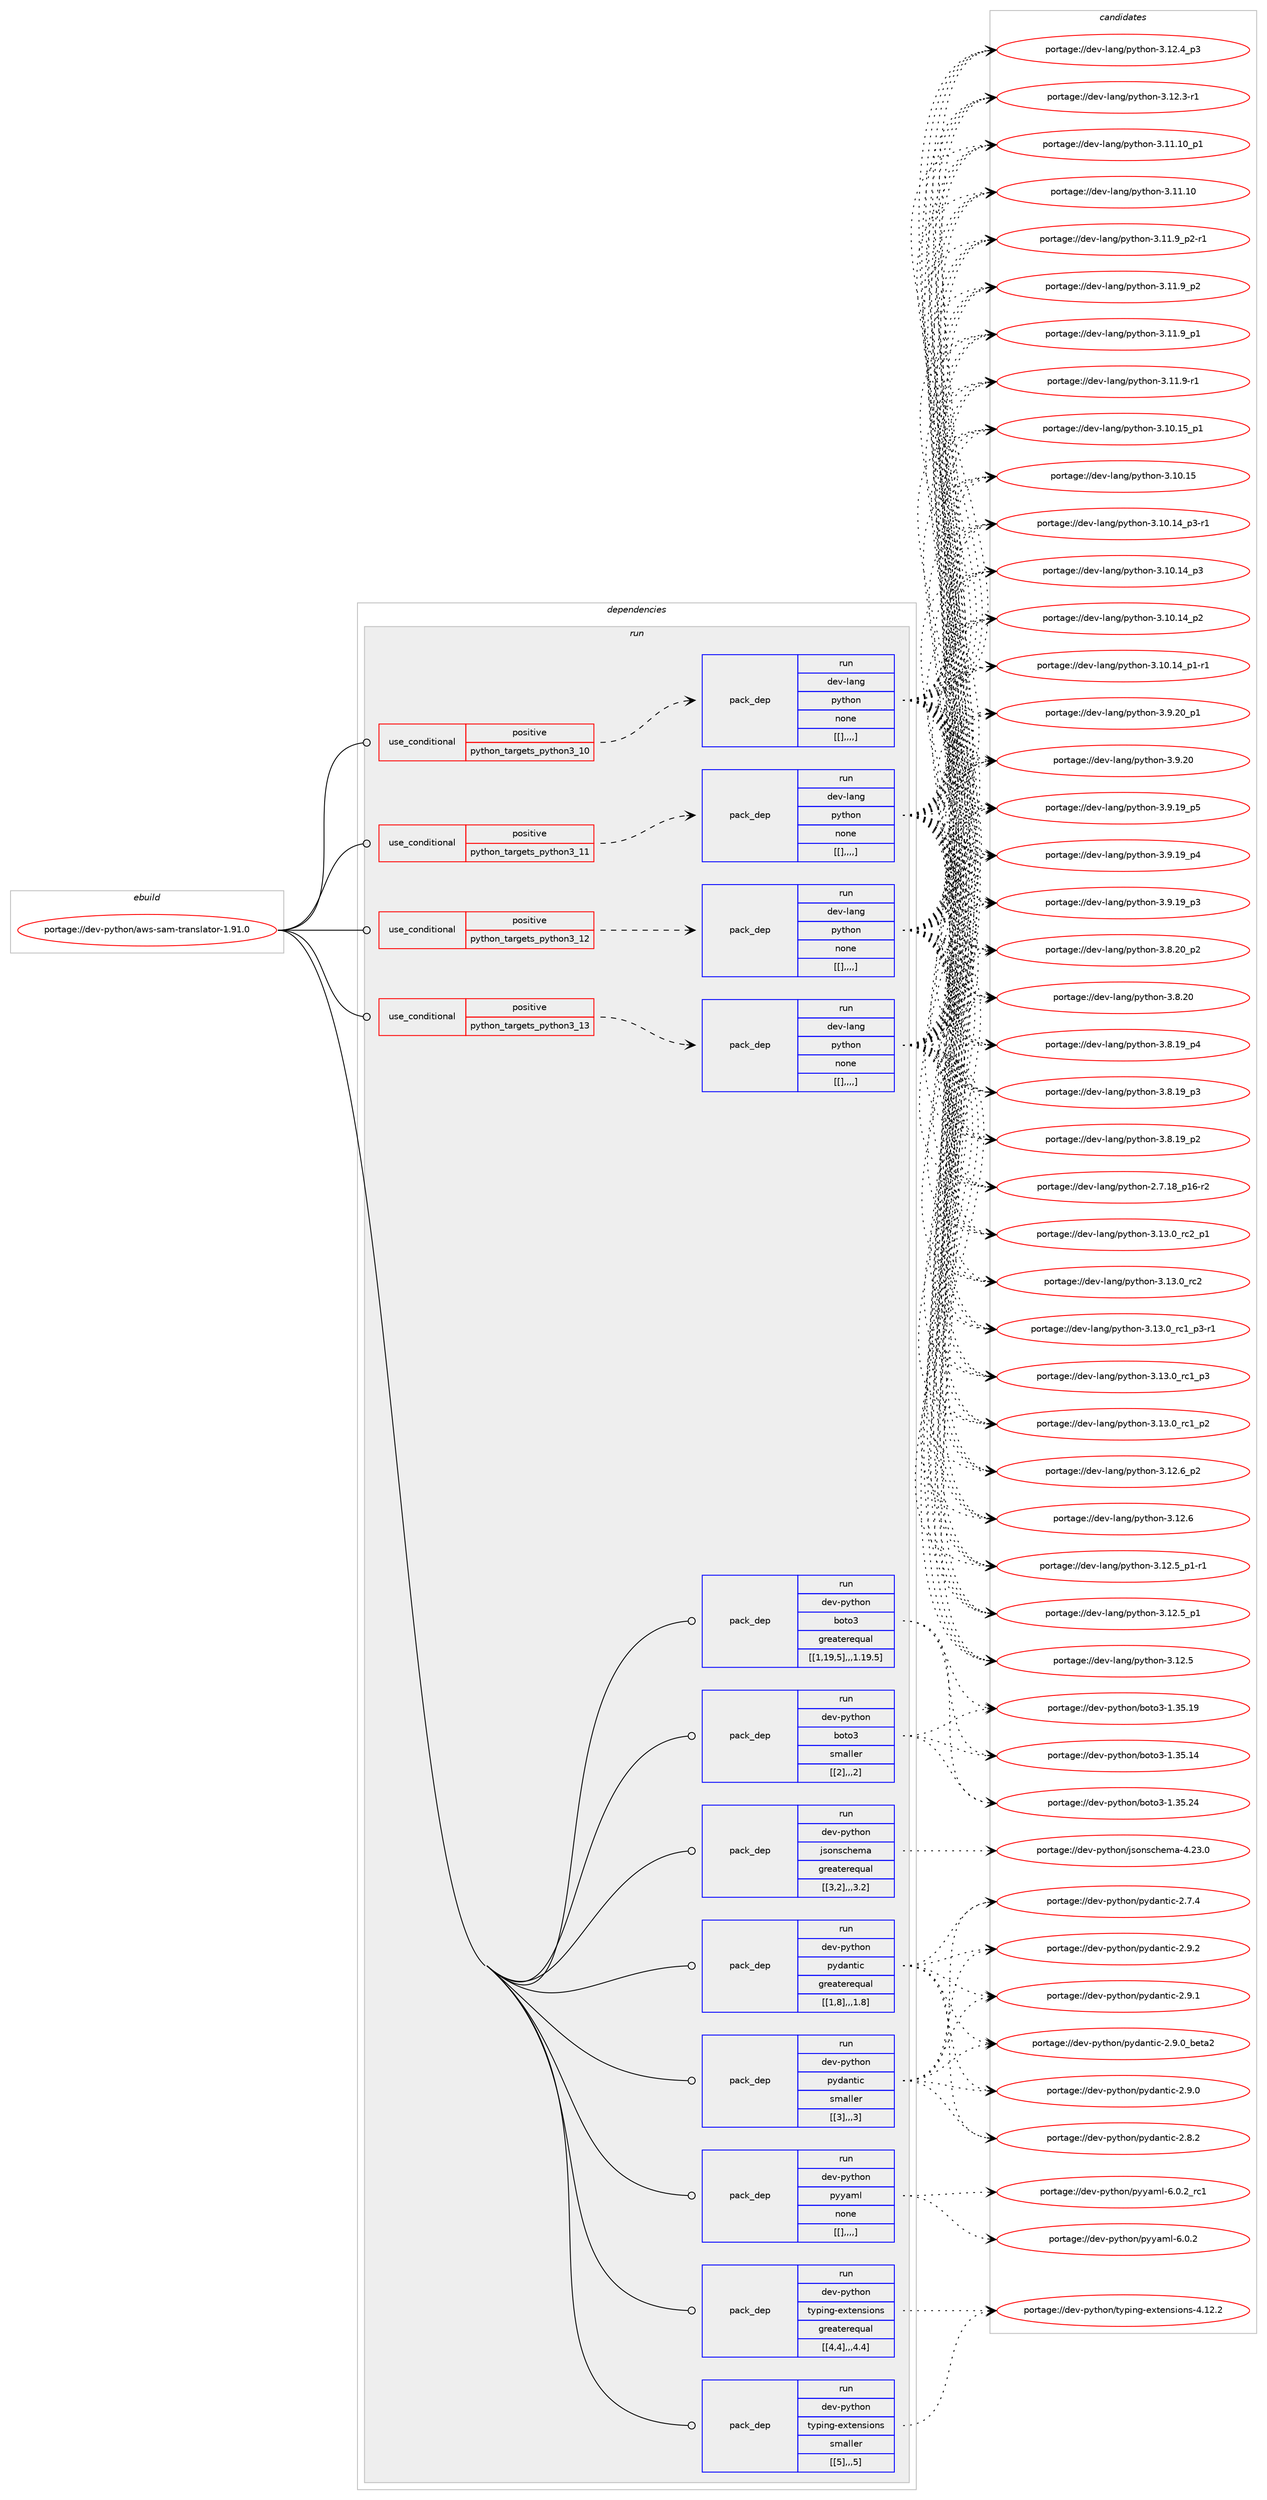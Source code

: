 digraph prolog {

# *************
# Graph options
# *************

newrank=true;
concentrate=true;
compound=true;
graph [rankdir=LR,fontname=Helvetica,fontsize=10,ranksep=1.5];#, ranksep=2.5, nodesep=0.2];
edge  [arrowhead=vee];
node  [fontname=Helvetica,fontsize=10];

# **********
# The ebuild
# **********

subgraph cluster_leftcol {
color=gray;
label=<<i>ebuild</i>>;
id [label="portage://dev-python/aws-sam-translator-1.91.0", color=red, width=4, href="../dev-python/aws-sam-translator-1.91.0.svg"];
}

# ****************
# The dependencies
# ****************

subgraph cluster_midcol {
color=gray;
label=<<i>dependencies</i>>;
subgraph cluster_compile {
fillcolor="#eeeeee";
style=filled;
label=<<i>compile</i>>;
}
subgraph cluster_compileandrun {
fillcolor="#eeeeee";
style=filled;
label=<<i>compile and run</i>>;
}
subgraph cluster_run {
fillcolor="#eeeeee";
style=filled;
label=<<i>run</i>>;
subgraph cond32199 {
dependency143953 [label=<<TABLE BORDER="0" CELLBORDER="1" CELLSPACING="0" CELLPADDING="4"><TR><TD ROWSPAN="3" CELLPADDING="10">use_conditional</TD></TR><TR><TD>positive</TD></TR><TR><TD>python_targets_python3_10</TD></TR></TABLE>>, shape=none, color=red];
subgraph pack110545 {
dependency143954 [label=<<TABLE BORDER="0" CELLBORDER="1" CELLSPACING="0" CELLPADDING="4" WIDTH="220"><TR><TD ROWSPAN="6" CELLPADDING="30">pack_dep</TD></TR><TR><TD WIDTH="110">run</TD></TR><TR><TD>dev-lang</TD></TR><TR><TD>python</TD></TR><TR><TD>none</TD></TR><TR><TD>[[],,,,]</TD></TR></TABLE>>, shape=none, color=blue];
}
dependency143953:e -> dependency143954:w [weight=20,style="dashed",arrowhead="vee"];
}
id:e -> dependency143953:w [weight=20,style="solid",arrowhead="odot"];
subgraph cond32200 {
dependency143955 [label=<<TABLE BORDER="0" CELLBORDER="1" CELLSPACING="0" CELLPADDING="4"><TR><TD ROWSPAN="3" CELLPADDING="10">use_conditional</TD></TR><TR><TD>positive</TD></TR><TR><TD>python_targets_python3_11</TD></TR></TABLE>>, shape=none, color=red];
subgraph pack110546 {
dependency143956 [label=<<TABLE BORDER="0" CELLBORDER="1" CELLSPACING="0" CELLPADDING="4" WIDTH="220"><TR><TD ROWSPAN="6" CELLPADDING="30">pack_dep</TD></TR><TR><TD WIDTH="110">run</TD></TR><TR><TD>dev-lang</TD></TR><TR><TD>python</TD></TR><TR><TD>none</TD></TR><TR><TD>[[],,,,]</TD></TR></TABLE>>, shape=none, color=blue];
}
dependency143955:e -> dependency143956:w [weight=20,style="dashed",arrowhead="vee"];
}
id:e -> dependency143955:w [weight=20,style="solid",arrowhead="odot"];
subgraph cond32201 {
dependency143957 [label=<<TABLE BORDER="0" CELLBORDER="1" CELLSPACING="0" CELLPADDING="4"><TR><TD ROWSPAN="3" CELLPADDING="10">use_conditional</TD></TR><TR><TD>positive</TD></TR><TR><TD>python_targets_python3_12</TD></TR></TABLE>>, shape=none, color=red];
subgraph pack110547 {
dependency143958 [label=<<TABLE BORDER="0" CELLBORDER="1" CELLSPACING="0" CELLPADDING="4" WIDTH="220"><TR><TD ROWSPAN="6" CELLPADDING="30">pack_dep</TD></TR><TR><TD WIDTH="110">run</TD></TR><TR><TD>dev-lang</TD></TR><TR><TD>python</TD></TR><TR><TD>none</TD></TR><TR><TD>[[],,,,]</TD></TR></TABLE>>, shape=none, color=blue];
}
dependency143957:e -> dependency143958:w [weight=20,style="dashed",arrowhead="vee"];
}
id:e -> dependency143957:w [weight=20,style="solid",arrowhead="odot"];
subgraph cond32202 {
dependency143959 [label=<<TABLE BORDER="0" CELLBORDER="1" CELLSPACING="0" CELLPADDING="4"><TR><TD ROWSPAN="3" CELLPADDING="10">use_conditional</TD></TR><TR><TD>positive</TD></TR><TR><TD>python_targets_python3_13</TD></TR></TABLE>>, shape=none, color=red];
subgraph pack110548 {
dependency143960 [label=<<TABLE BORDER="0" CELLBORDER="1" CELLSPACING="0" CELLPADDING="4" WIDTH="220"><TR><TD ROWSPAN="6" CELLPADDING="30">pack_dep</TD></TR><TR><TD WIDTH="110">run</TD></TR><TR><TD>dev-lang</TD></TR><TR><TD>python</TD></TR><TR><TD>none</TD></TR><TR><TD>[[],,,,]</TD></TR></TABLE>>, shape=none, color=blue];
}
dependency143959:e -> dependency143960:w [weight=20,style="dashed",arrowhead="vee"];
}
id:e -> dependency143959:w [weight=20,style="solid",arrowhead="odot"];
subgraph pack110549 {
dependency143961 [label=<<TABLE BORDER="0" CELLBORDER="1" CELLSPACING="0" CELLPADDING="4" WIDTH="220"><TR><TD ROWSPAN="6" CELLPADDING="30">pack_dep</TD></TR><TR><TD WIDTH="110">run</TD></TR><TR><TD>dev-python</TD></TR><TR><TD>boto3</TD></TR><TR><TD>greaterequal</TD></TR><TR><TD>[[1,19,5],,,1.19.5]</TD></TR></TABLE>>, shape=none, color=blue];
}
id:e -> dependency143961:w [weight=20,style="solid",arrowhead="odot"];
subgraph pack110550 {
dependency143962 [label=<<TABLE BORDER="0" CELLBORDER="1" CELLSPACING="0" CELLPADDING="4" WIDTH="220"><TR><TD ROWSPAN="6" CELLPADDING="30">pack_dep</TD></TR><TR><TD WIDTH="110">run</TD></TR><TR><TD>dev-python</TD></TR><TR><TD>boto3</TD></TR><TR><TD>smaller</TD></TR><TR><TD>[[2],,,2]</TD></TR></TABLE>>, shape=none, color=blue];
}
id:e -> dependency143962:w [weight=20,style="solid",arrowhead="odot"];
subgraph pack110551 {
dependency143963 [label=<<TABLE BORDER="0" CELLBORDER="1" CELLSPACING="0" CELLPADDING="4" WIDTH="220"><TR><TD ROWSPAN="6" CELLPADDING="30">pack_dep</TD></TR><TR><TD WIDTH="110">run</TD></TR><TR><TD>dev-python</TD></TR><TR><TD>jsonschema</TD></TR><TR><TD>greaterequal</TD></TR><TR><TD>[[3,2],,,3.2]</TD></TR></TABLE>>, shape=none, color=blue];
}
id:e -> dependency143963:w [weight=20,style="solid",arrowhead="odot"];
subgraph pack110552 {
dependency143964 [label=<<TABLE BORDER="0" CELLBORDER="1" CELLSPACING="0" CELLPADDING="4" WIDTH="220"><TR><TD ROWSPAN="6" CELLPADDING="30">pack_dep</TD></TR><TR><TD WIDTH="110">run</TD></TR><TR><TD>dev-python</TD></TR><TR><TD>pydantic</TD></TR><TR><TD>greaterequal</TD></TR><TR><TD>[[1,8],,,1.8]</TD></TR></TABLE>>, shape=none, color=blue];
}
id:e -> dependency143964:w [weight=20,style="solid",arrowhead="odot"];
subgraph pack110553 {
dependency143965 [label=<<TABLE BORDER="0" CELLBORDER="1" CELLSPACING="0" CELLPADDING="4" WIDTH="220"><TR><TD ROWSPAN="6" CELLPADDING="30">pack_dep</TD></TR><TR><TD WIDTH="110">run</TD></TR><TR><TD>dev-python</TD></TR><TR><TD>pydantic</TD></TR><TR><TD>smaller</TD></TR><TR><TD>[[3],,,3]</TD></TR></TABLE>>, shape=none, color=blue];
}
id:e -> dependency143965:w [weight=20,style="solid",arrowhead="odot"];
subgraph pack110554 {
dependency143966 [label=<<TABLE BORDER="0" CELLBORDER="1" CELLSPACING="0" CELLPADDING="4" WIDTH="220"><TR><TD ROWSPAN="6" CELLPADDING="30">pack_dep</TD></TR><TR><TD WIDTH="110">run</TD></TR><TR><TD>dev-python</TD></TR><TR><TD>pyyaml</TD></TR><TR><TD>none</TD></TR><TR><TD>[[],,,,]</TD></TR></TABLE>>, shape=none, color=blue];
}
id:e -> dependency143966:w [weight=20,style="solid",arrowhead="odot"];
subgraph pack110555 {
dependency143967 [label=<<TABLE BORDER="0" CELLBORDER="1" CELLSPACING="0" CELLPADDING="4" WIDTH="220"><TR><TD ROWSPAN="6" CELLPADDING="30">pack_dep</TD></TR><TR><TD WIDTH="110">run</TD></TR><TR><TD>dev-python</TD></TR><TR><TD>typing-extensions</TD></TR><TR><TD>greaterequal</TD></TR><TR><TD>[[4,4],,,4.4]</TD></TR></TABLE>>, shape=none, color=blue];
}
id:e -> dependency143967:w [weight=20,style="solid",arrowhead="odot"];
subgraph pack110556 {
dependency143968 [label=<<TABLE BORDER="0" CELLBORDER="1" CELLSPACING="0" CELLPADDING="4" WIDTH="220"><TR><TD ROWSPAN="6" CELLPADDING="30">pack_dep</TD></TR><TR><TD WIDTH="110">run</TD></TR><TR><TD>dev-python</TD></TR><TR><TD>typing-extensions</TD></TR><TR><TD>smaller</TD></TR><TR><TD>[[5],,,5]</TD></TR></TABLE>>, shape=none, color=blue];
}
id:e -> dependency143968:w [weight=20,style="solid",arrowhead="odot"];
}
}

# **************
# The candidates
# **************

subgraph cluster_choices {
rank=same;
color=gray;
label=<<i>candidates</i>>;

subgraph choice110545 {
color=black;
nodesep=1;
choice100101118451089711010347112121116104111110455146495146489511499509511249 [label="portage://dev-lang/python-3.13.0_rc2_p1", color=red, width=4,href="../dev-lang/python-3.13.0_rc2_p1.svg"];
choice10010111845108971101034711212111610411111045514649514648951149950 [label="portage://dev-lang/python-3.13.0_rc2", color=red, width=4,href="../dev-lang/python-3.13.0_rc2.svg"];
choice1001011184510897110103471121211161041111104551464951464895114994995112514511449 [label="portage://dev-lang/python-3.13.0_rc1_p3-r1", color=red, width=4,href="../dev-lang/python-3.13.0_rc1_p3-r1.svg"];
choice100101118451089711010347112121116104111110455146495146489511499499511251 [label="portage://dev-lang/python-3.13.0_rc1_p3", color=red, width=4,href="../dev-lang/python-3.13.0_rc1_p3.svg"];
choice100101118451089711010347112121116104111110455146495146489511499499511250 [label="portage://dev-lang/python-3.13.0_rc1_p2", color=red, width=4,href="../dev-lang/python-3.13.0_rc1_p2.svg"];
choice100101118451089711010347112121116104111110455146495046549511250 [label="portage://dev-lang/python-3.12.6_p2", color=red, width=4,href="../dev-lang/python-3.12.6_p2.svg"];
choice10010111845108971101034711212111610411111045514649504654 [label="portage://dev-lang/python-3.12.6", color=red, width=4,href="../dev-lang/python-3.12.6.svg"];
choice1001011184510897110103471121211161041111104551464950465395112494511449 [label="portage://dev-lang/python-3.12.5_p1-r1", color=red, width=4,href="../dev-lang/python-3.12.5_p1-r1.svg"];
choice100101118451089711010347112121116104111110455146495046539511249 [label="portage://dev-lang/python-3.12.5_p1", color=red, width=4,href="../dev-lang/python-3.12.5_p1.svg"];
choice10010111845108971101034711212111610411111045514649504653 [label="portage://dev-lang/python-3.12.5", color=red, width=4,href="../dev-lang/python-3.12.5.svg"];
choice100101118451089711010347112121116104111110455146495046529511251 [label="portage://dev-lang/python-3.12.4_p3", color=red, width=4,href="../dev-lang/python-3.12.4_p3.svg"];
choice100101118451089711010347112121116104111110455146495046514511449 [label="portage://dev-lang/python-3.12.3-r1", color=red, width=4,href="../dev-lang/python-3.12.3-r1.svg"];
choice10010111845108971101034711212111610411111045514649494649489511249 [label="portage://dev-lang/python-3.11.10_p1", color=red, width=4,href="../dev-lang/python-3.11.10_p1.svg"];
choice1001011184510897110103471121211161041111104551464949464948 [label="portage://dev-lang/python-3.11.10", color=red, width=4,href="../dev-lang/python-3.11.10.svg"];
choice1001011184510897110103471121211161041111104551464949465795112504511449 [label="portage://dev-lang/python-3.11.9_p2-r1", color=red, width=4,href="../dev-lang/python-3.11.9_p2-r1.svg"];
choice100101118451089711010347112121116104111110455146494946579511250 [label="portage://dev-lang/python-3.11.9_p2", color=red, width=4,href="../dev-lang/python-3.11.9_p2.svg"];
choice100101118451089711010347112121116104111110455146494946579511249 [label="portage://dev-lang/python-3.11.9_p1", color=red, width=4,href="../dev-lang/python-3.11.9_p1.svg"];
choice100101118451089711010347112121116104111110455146494946574511449 [label="portage://dev-lang/python-3.11.9-r1", color=red, width=4,href="../dev-lang/python-3.11.9-r1.svg"];
choice10010111845108971101034711212111610411111045514649484649539511249 [label="portage://dev-lang/python-3.10.15_p1", color=red, width=4,href="../dev-lang/python-3.10.15_p1.svg"];
choice1001011184510897110103471121211161041111104551464948464953 [label="portage://dev-lang/python-3.10.15", color=red, width=4,href="../dev-lang/python-3.10.15.svg"];
choice100101118451089711010347112121116104111110455146494846495295112514511449 [label="portage://dev-lang/python-3.10.14_p3-r1", color=red, width=4,href="../dev-lang/python-3.10.14_p3-r1.svg"];
choice10010111845108971101034711212111610411111045514649484649529511251 [label="portage://dev-lang/python-3.10.14_p3", color=red, width=4,href="../dev-lang/python-3.10.14_p3.svg"];
choice10010111845108971101034711212111610411111045514649484649529511250 [label="portage://dev-lang/python-3.10.14_p2", color=red, width=4,href="../dev-lang/python-3.10.14_p2.svg"];
choice100101118451089711010347112121116104111110455146494846495295112494511449 [label="portage://dev-lang/python-3.10.14_p1-r1", color=red, width=4,href="../dev-lang/python-3.10.14_p1-r1.svg"];
choice100101118451089711010347112121116104111110455146574650489511249 [label="portage://dev-lang/python-3.9.20_p1", color=red, width=4,href="../dev-lang/python-3.9.20_p1.svg"];
choice10010111845108971101034711212111610411111045514657465048 [label="portage://dev-lang/python-3.9.20", color=red, width=4,href="../dev-lang/python-3.9.20.svg"];
choice100101118451089711010347112121116104111110455146574649579511253 [label="portage://dev-lang/python-3.9.19_p5", color=red, width=4,href="../dev-lang/python-3.9.19_p5.svg"];
choice100101118451089711010347112121116104111110455146574649579511252 [label="portage://dev-lang/python-3.9.19_p4", color=red, width=4,href="../dev-lang/python-3.9.19_p4.svg"];
choice100101118451089711010347112121116104111110455146574649579511251 [label="portage://dev-lang/python-3.9.19_p3", color=red, width=4,href="../dev-lang/python-3.9.19_p3.svg"];
choice100101118451089711010347112121116104111110455146564650489511250 [label="portage://dev-lang/python-3.8.20_p2", color=red, width=4,href="../dev-lang/python-3.8.20_p2.svg"];
choice10010111845108971101034711212111610411111045514656465048 [label="portage://dev-lang/python-3.8.20", color=red, width=4,href="../dev-lang/python-3.8.20.svg"];
choice100101118451089711010347112121116104111110455146564649579511252 [label="portage://dev-lang/python-3.8.19_p4", color=red, width=4,href="../dev-lang/python-3.8.19_p4.svg"];
choice100101118451089711010347112121116104111110455146564649579511251 [label="portage://dev-lang/python-3.8.19_p3", color=red, width=4,href="../dev-lang/python-3.8.19_p3.svg"];
choice100101118451089711010347112121116104111110455146564649579511250 [label="portage://dev-lang/python-3.8.19_p2", color=red, width=4,href="../dev-lang/python-3.8.19_p2.svg"];
choice100101118451089711010347112121116104111110455046554649569511249544511450 [label="portage://dev-lang/python-2.7.18_p16-r2", color=red, width=4,href="../dev-lang/python-2.7.18_p16-r2.svg"];
dependency143954:e -> choice100101118451089711010347112121116104111110455146495146489511499509511249:w [style=dotted,weight="100"];
dependency143954:e -> choice10010111845108971101034711212111610411111045514649514648951149950:w [style=dotted,weight="100"];
dependency143954:e -> choice1001011184510897110103471121211161041111104551464951464895114994995112514511449:w [style=dotted,weight="100"];
dependency143954:e -> choice100101118451089711010347112121116104111110455146495146489511499499511251:w [style=dotted,weight="100"];
dependency143954:e -> choice100101118451089711010347112121116104111110455146495146489511499499511250:w [style=dotted,weight="100"];
dependency143954:e -> choice100101118451089711010347112121116104111110455146495046549511250:w [style=dotted,weight="100"];
dependency143954:e -> choice10010111845108971101034711212111610411111045514649504654:w [style=dotted,weight="100"];
dependency143954:e -> choice1001011184510897110103471121211161041111104551464950465395112494511449:w [style=dotted,weight="100"];
dependency143954:e -> choice100101118451089711010347112121116104111110455146495046539511249:w [style=dotted,weight="100"];
dependency143954:e -> choice10010111845108971101034711212111610411111045514649504653:w [style=dotted,weight="100"];
dependency143954:e -> choice100101118451089711010347112121116104111110455146495046529511251:w [style=dotted,weight="100"];
dependency143954:e -> choice100101118451089711010347112121116104111110455146495046514511449:w [style=dotted,weight="100"];
dependency143954:e -> choice10010111845108971101034711212111610411111045514649494649489511249:w [style=dotted,weight="100"];
dependency143954:e -> choice1001011184510897110103471121211161041111104551464949464948:w [style=dotted,weight="100"];
dependency143954:e -> choice1001011184510897110103471121211161041111104551464949465795112504511449:w [style=dotted,weight="100"];
dependency143954:e -> choice100101118451089711010347112121116104111110455146494946579511250:w [style=dotted,weight="100"];
dependency143954:e -> choice100101118451089711010347112121116104111110455146494946579511249:w [style=dotted,weight="100"];
dependency143954:e -> choice100101118451089711010347112121116104111110455146494946574511449:w [style=dotted,weight="100"];
dependency143954:e -> choice10010111845108971101034711212111610411111045514649484649539511249:w [style=dotted,weight="100"];
dependency143954:e -> choice1001011184510897110103471121211161041111104551464948464953:w [style=dotted,weight="100"];
dependency143954:e -> choice100101118451089711010347112121116104111110455146494846495295112514511449:w [style=dotted,weight="100"];
dependency143954:e -> choice10010111845108971101034711212111610411111045514649484649529511251:w [style=dotted,weight="100"];
dependency143954:e -> choice10010111845108971101034711212111610411111045514649484649529511250:w [style=dotted,weight="100"];
dependency143954:e -> choice100101118451089711010347112121116104111110455146494846495295112494511449:w [style=dotted,weight="100"];
dependency143954:e -> choice100101118451089711010347112121116104111110455146574650489511249:w [style=dotted,weight="100"];
dependency143954:e -> choice10010111845108971101034711212111610411111045514657465048:w [style=dotted,weight="100"];
dependency143954:e -> choice100101118451089711010347112121116104111110455146574649579511253:w [style=dotted,weight="100"];
dependency143954:e -> choice100101118451089711010347112121116104111110455146574649579511252:w [style=dotted,weight="100"];
dependency143954:e -> choice100101118451089711010347112121116104111110455146574649579511251:w [style=dotted,weight="100"];
dependency143954:e -> choice100101118451089711010347112121116104111110455146564650489511250:w [style=dotted,weight="100"];
dependency143954:e -> choice10010111845108971101034711212111610411111045514656465048:w [style=dotted,weight="100"];
dependency143954:e -> choice100101118451089711010347112121116104111110455146564649579511252:w [style=dotted,weight="100"];
dependency143954:e -> choice100101118451089711010347112121116104111110455146564649579511251:w [style=dotted,weight="100"];
dependency143954:e -> choice100101118451089711010347112121116104111110455146564649579511250:w [style=dotted,weight="100"];
dependency143954:e -> choice100101118451089711010347112121116104111110455046554649569511249544511450:w [style=dotted,weight="100"];
}
subgraph choice110546 {
color=black;
nodesep=1;
choice100101118451089711010347112121116104111110455146495146489511499509511249 [label="portage://dev-lang/python-3.13.0_rc2_p1", color=red, width=4,href="../dev-lang/python-3.13.0_rc2_p1.svg"];
choice10010111845108971101034711212111610411111045514649514648951149950 [label="portage://dev-lang/python-3.13.0_rc2", color=red, width=4,href="../dev-lang/python-3.13.0_rc2.svg"];
choice1001011184510897110103471121211161041111104551464951464895114994995112514511449 [label="portage://dev-lang/python-3.13.0_rc1_p3-r1", color=red, width=4,href="../dev-lang/python-3.13.0_rc1_p3-r1.svg"];
choice100101118451089711010347112121116104111110455146495146489511499499511251 [label="portage://dev-lang/python-3.13.0_rc1_p3", color=red, width=4,href="../dev-lang/python-3.13.0_rc1_p3.svg"];
choice100101118451089711010347112121116104111110455146495146489511499499511250 [label="portage://dev-lang/python-3.13.0_rc1_p2", color=red, width=4,href="../dev-lang/python-3.13.0_rc1_p2.svg"];
choice100101118451089711010347112121116104111110455146495046549511250 [label="portage://dev-lang/python-3.12.6_p2", color=red, width=4,href="../dev-lang/python-3.12.6_p2.svg"];
choice10010111845108971101034711212111610411111045514649504654 [label="portage://dev-lang/python-3.12.6", color=red, width=4,href="../dev-lang/python-3.12.6.svg"];
choice1001011184510897110103471121211161041111104551464950465395112494511449 [label="portage://dev-lang/python-3.12.5_p1-r1", color=red, width=4,href="../dev-lang/python-3.12.5_p1-r1.svg"];
choice100101118451089711010347112121116104111110455146495046539511249 [label="portage://dev-lang/python-3.12.5_p1", color=red, width=4,href="../dev-lang/python-3.12.5_p1.svg"];
choice10010111845108971101034711212111610411111045514649504653 [label="portage://dev-lang/python-3.12.5", color=red, width=4,href="../dev-lang/python-3.12.5.svg"];
choice100101118451089711010347112121116104111110455146495046529511251 [label="portage://dev-lang/python-3.12.4_p3", color=red, width=4,href="../dev-lang/python-3.12.4_p3.svg"];
choice100101118451089711010347112121116104111110455146495046514511449 [label="portage://dev-lang/python-3.12.3-r1", color=red, width=4,href="../dev-lang/python-3.12.3-r1.svg"];
choice10010111845108971101034711212111610411111045514649494649489511249 [label="portage://dev-lang/python-3.11.10_p1", color=red, width=4,href="../dev-lang/python-3.11.10_p1.svg"];
choice1001011184510897110103471121211161041111104551464949464948 [label="portage://dev-lang/python-3.11.10", color=red, width=4,href="../dev-lang/python-3.11.10.svg"];
choice1001011184510897110103471121211161041111104551464949465795112504511449 [label="portage://dev-lang/python-3.11.9_p2-r1", color=red, width=4,href="../dev-lang/python-3.11.9_p2-r1.svg"];
choice100101118451089711010347112121116104111110455146494946579511250 [label="portage://dev-lang/python-3.11.9_p2", color=red, width=4,href="../dev-lang/python-3.11.9_p2.svg"];
choice100101118451089711010347112121116104111110455146494946579511249 [label="portage://dev-lang/python-3.11.9_p1", color=red, width=4,href="../dev-lang/python-3.11.9_p1.svg"];
choice100101118451089711010347112121116104111110455146494946574511449 [label="portage://dev-lang/python-3.11.9-r1", color=red, width=4,href="../dev-lang/python-3.11.9-r1.svg"];
choice10010111845108971101034711212111610411111045514649484649539511249 [label="portage://dev-lang/python-3.10.15_p1", color=red, width=4,href="../dev-lang/python-3.10.15_p1.svg"];
choice1001011184510897110103471121211161041111104551464948464953 [label="portage://dev-lang/python-3.10.15", color=red, width=4,href="../dev-lang/python-3.10.15.svg"];
choice100101118451089711010347112121116104111110455146494846495295112514511449 [label="portage://dev-lang/python-3.10.14_p3-r1", color=red, width=4,href="../dev-lang/python-3.10.14_p3-r1.svg"];
choice10010111845108971101034711212111610411111045514649484649529511251 [label="portage://dev-lang/python-3.10.14_p3", color=red, width=4,href="../dev-lang/python-3.10.14_p3.svg"];
choice10010111845108971101034711212111610411111045514649484649529511250 [label="portage://dev-lang/python-3.10.14_p2", color=red, width=4,href="../dev-lang/python-3.10.14_p2.svg"];
choice100101118451089711010347112121116104111110455146494846495295112494511449 [label="portage://dev-lang/python-3.10.14_p1-r1", color=red, width=4,href="../dev-lang/python-3.10.14_p1-r1.svg"];
choice100101118451089711010347112121116104111110455146574650489511249 [label="portage://dev-lang/python-3.9.20_p1", color=red, width=4,href="../dev-lang/python-3.9.20_p1.svg"];
choice10010111845108971101034711212111610411111045514657465048 [label="portage://dev-lang/python-3.9.20", color=red, width=4,href="../dev-lang/python-3.9.20.svg"];
choice100101118451089711010347112121116104111110455146574649579511253 [label="portage://dev-lang/python-3.9.19_p5", color=red, width=4,href="../dev-lang/python-3.9.19_p5.svg"];
choice100101118451089711010347112121116104111110455146574649579511252 [label="portage://dev-lang/python-3.9.19_p4", color=red, width=4,href="../dev-lang/python-3.9.19_p4.svg"];
choice100101118451089711010347112121116104111110455146574649579511251 [label="portage://dev-lang/python-3.9.19_p3", color=red, width=4,href="../dev-lang/python-3.9.19_p3.svg"];
choice100101118451089711010347112121116104111110455146564650489511250 [label="portage://dev-lang/python-3.8.20_p2", color=red, width=4,href="../dev-lang/python-3.8.20_p2.svg"];
choice10010111845108971101034711212111610411111045514656465048 [label="portage://dev-lang/python-3.8.20", color=red, width=4,href="../dev-lang/python-3.8.20.svg"];
choice100101118451089711010347112121116104111110455146564649579511252 [label="portage://dev-lang/python-3.8.19_p4", color=red, width=4,href="../dev-lang/python-3.8.19_p4.svg"];
choice100101118451089711010347112121116104111110455146564649579511251 [label="portage://dev-lang/python-3.8.19_p3", color=red, width=4,href="../dev-lang/python-3.8.19_p3.svg"];
choice100101118451089711010347112121116104111110455146564649579511250 [label="portage://dev-lang/python-3.8.19_p2", color=red, width=4,href="../dev-lang/python-3.8.19_p2.svg"];
choice100101118451089711010347112121116104111110455046554649569511249544511450 [label="portage://dev-lang/python-2.7.18_p16-r2", color=red, width=4,href="../dev-lang/python-2.7.18_p16-r2.svg"];
dependency143956:e -> choice100101118451089711010347112121116104111110455146495146489511499509511249:w [style=dotted,weight="100"];
dependency143956:e -> choice10010111845108971101034711212111610411111045514649514648951149950:w [style=dotted,weight="100"];
dependency143956:e -> choice1001011184510897110103471121211161041111104551464951464895114994995112514511449:w [style=dotted,weight="100"];
dependency143956:e -> choice100101118451089711010347112121116104111110455146495146489511499499511251:w [style=dotted,weight="100"];
dependency143956:e -> choice100101118451089711010347112121116104111110455146495146489511499499511250:w [style=dotted,weight="100"];
dependency143956:e -> choice100101118451089711010347112121116104111110455146495046549511250:w [style=dotted,weight="100"];
dependency143956:e -> choice10010111845108971101034711212111610411111045514649504654:w [style=dotted,weight="100"];
dependency143956:e -> choice1001011184510897110103471121211161041111104551464950465395112494511449:w [style=dotted,weight="100"];
dependency143956:e -> choice100101118451089711010347112121116104111110455146495046539511249:w [style=dotted,weight="100"];
dependency143956:e -> choice10010111845108971101034711212111610411111045514649504653:w [style=dotted,weight="100"];
dependency143956:e -> choice100101118451089711010347112121116104111110455146495046529511251:w [style=dotted,weight="100"];
dependency143956:e -> choice100101118451089711010347112121116104111110455146495046514511449:w [style=dotted,weight="100"];
dependency143956:e -> choice10010111845108971101034711212111610411111045514649494649489511249:w [style=dotted,weight="100"];
dependency143956:e -> choice1001011184510897110103471121211161041111104551464949464948:w [style=dotted,weight="100"];
dependency143956:e -> choice1001011184510897110103471121211161041111104551464949465795112504511449:w [style=dotted,weight="100"];
dependency143956:e -> choice100101118451089711010347112121116104111110455146494946579511250:w [style=dotted,weight="100"];
dependency143956:e -> choice100101118451089711010347112121116104111110455146494946579511249:w [style=dotted,weight="100"];
dependency143956:e -> choice100101118451089711010347112121116104111110455146494946574511449:w [style=dotted,weight="100"];
dependency143956:e -> choice10010111845108971101034711212111610411111045514649484649539511249:w [style=dotted,weight="100"];
dependency143956:e -> choice1001011184510897110103471121211161041111104551464948464953:w [style=dotted,weight="100"];
dependency143956:e -> choice100101118451089711010347112121116104111110455146494846495295112514511449:w [style=dotted,weight="100"];
dependency143956:e -> choice10010111845108971101034711212111610411111045514649484649529511251:w [style=dotted,weight="100"];
dependency143956:e -> choice10010111845108971101034711212111610411111045514649484649529511250:w [style=dotted,weight="100"];
dependency143956:e -> choice100101118451089711010347112121116104111110455146494846495295112494511449:w [style=dotted,weight="100"];
dependency143956:e -> choice100101118451089711010347112121116104111110455146574650489511249:w [style=dotted,weight="100"];
dependency143956:e -> choice10010111845108971101034711212111610411111045514657465048:w [style=dotted,weight="100"];
dependency143956:e -> choice100101118451089711010347112121116104111110455146574649579511253:w [style=dotted,weight="100"];
dependency143956:e -> choice100101118451089711010347112121116104111110455146574649579511252:w [style=dotted,weight="100"];
dependency143956:e -> choice100101118451089711010347112121116104111110455146574649579511251:w [style=dotted,weight="100"];
dependency143956:e -> choice100101118451089711010347112121116104111110455146564650489511250:w [style=dotted,weight="100"];
dependency143956:e -> choice10010111845108971101034711212111610411111045514656465048:w [style=dotted,weight="100"];
dependency143956:e -> choice100101118451089711010347112121116104111110455146564649579511252:w [style=dotted,weight="100"];
dependency143956:e -> choice100101118451089711010347112121116104111110455146564649579511251:w [style=dotted,weight="100"];
dependency143956:e -> choice100101118451089711010347112121116104111110455146564649579511250:w [style=dotted,weight="100"];
dependency143956:e -> choice100101118451089711010347112121116104111110455046554649569511249544511450:w [style=dotted,weight="100"];
}
subgraph choice110547 {
color=black;
nodesep=1;
choice100101118451089711010347112121116104111110455146495146489511499509511249 [label="portage://dev-lang/python-3.13.0_rc2_p1", color=red, width=4,href="../dev-lang/python-3.13.0_rc2_p1.svg"];
choice10010111845108971101034711212111610411111045514649514648951149950 [label="portage://dev-lang/python-3.13.0_rc2", color=red, width=4,href="../dev-lang/python-3.13.0_rc2.svg"];
choice1001011184510897110103471121211161041111104551464951464895114994995112514511449 [label="portage://dev-lang/python-3.13.0_rc1_p3-r1", color=red, width=4,href="../dev-lang/python-3.13.0_rc1_p3-r1.svg"];
choice100101118451089711010347112121116104111110455146495146489511499499511251 [label="portage://dev-lang/python-3.13.0_rc1_p3", color=red, width=4,href="../dev-lang/python-3.13.0_rc1_p3.svg"];
choice100101118451089711010347112121116104111110455146495146489511499499511250 [label="portage://dev-lang/python-3.13.0_rc1_p2", color=red, width=4,href="../dev-lang/python-3.13.0_rc1_p2.svg"];
choice100101118451089711010347112121116104111110455146495046549511250 [label="portage://dev-lang/python-3.12.6_p2", color=red, width=4,href="../dev-lang/python-3.12.6_p2.svg"];
choice10010111845108971101034711212111610411111045514649504654 [label="portage://dev-lang/python-3.12.6", color=red, width=4,href="../dev-lang/python-3.12.6.svg"];
choice1001011184510897110103471121211161041111104551464950465395112494511449 [label="portage://dev-lang/python-3.12.5_p1-r1", color=red, width=4,href="../dev-lang/python-3.12.5_p1-r1.svg"];
choice100101118451089711010347112121116104111110455146495046539511249 [label="portage://dev-lang/python-3.12.5_p1", color=red, width=4,href="../dev-lang/python-3.12.5_p1.svg"];
choice10010111845108971101034711212111610411111045514649504653 [label="portage://dev-lang/python-3.12.5", color=red, width=4,href="../dev-lang/python-3.12.5.svg"];
choice100101118451089711010347112121116104111110455146495046529511251 [label="portage://dev-lang/python-3.12.4_p3", color=red, width=4,href="../dev-lang/python-3.12.4_p3.svg"];
choice100101118451089711010347112121116104111110455146495046514511449 [label="portage://dev-lang/python-3.12.3-r1", color=red, width=4,href="../dev-lang/python-3.12.3-r1.svg"];
choice10010111845108971101034711212111610411111045514649494649489511249 [label="portage://dev-lang/python-3.11.10_p1", color=red, width=4,href="../dev-lang/python-3.11.10_p1.svg"];
choice1001011184510897110103471121211161041111104551464949464948 [label="portage://dev-lang/python-3.11.10", color=red, width=4,href="../dev-lang/python-3.11.10.svg"];
choice1001011184510897110103471121211161041111104551464949465795112504511449 [label="portage://dev-lang/python-3.11.9_p2-r1", color=red, width=4,href="../dev-lang/python-3.11.9_p2-r1.svg"];
choice100101118451089711010347112121116104111110455146494946579511250 [label="portage://dev-lang/python-3.11.9_p2", color=red, width=4,href="../dev-lang/python-3.11.9_p2.svg"];
choice100101118451089711010347112121116104111110455146494946579511249 [label="portage://dev-lang/python-3.11.9_p1", color=red, width=4,href="../dev-lang/python-3.11.9_p1.svg"];
choice100101118451089711010347112121116104111110455146494946574511449 [label="portage://dev-lang/python-3.11.9-r1", color=red, width=4,href="../dev-lang/python-3.11.9-r1.svg"];
choice10010111845108971101034711212111610411111045514649484649539511249 [label="portage://dev-lang/python-3.10.15_p1", color=red, width=4,href="../dev-lang/python-3.10.15_p1.svg"];
choice1001011184510897110103471121211161041111104551464948464953 [label="portage://dev-lang/python-3.10.15", color=red, width=4,href="../dev-lang/python-3.10.15.svg"];
choice100101118451089711010347112121116104111110455146494846495295112514511449 [label="portage://dev-lang/python-3.10.14_p3-r1", color=red, width=4,href="../dev-lang/python-3.10.14_p3-r1.svg"];
choice10010111845108971101034711212111610411111045514649484649529511251 [label="portage://dev-lang/python-3.10.14_p3", color=red, width=4,href="../dev-lang/python-3.10.14_p3.svg"];
choice10010111845108971101034711212111610411111045514649484649529511250 [label="portage://dev-lang/python-3.10.14_p2", color=red, width=4,href="../dev-lang/python-3.10.14_p2.svg"];
choice100101118451089711010347112121116104111110455146494846495295112494511449 [label="portage://dev-lang/python-3.10.14_p1-r1", color=red, width=4,href="../dev-lang/python-3.10.14_p1-r1.svg"];
choice100101118451089711010347112121116104111110455146574650489511249 [label="portage://dev-lang/python-3.9.20_p1", color=red, width=4,href="../dev-lang/python-3.9.20_p1.svg"];
choice10010111845108971101034711212111610411111045514657465048 [label="portage://dev-lang/python-3.9.20", color=red, width=4,href="../dev-lang/python-3.9.20.svg"];
choice100101118451089711010347112121116104111110455146574649579511253 [label="portage://dev-lang/python-3.9.19_p5", color=red, width=4,href="../dev-lang/python-3.9.19_p5.svg"];
choice100101118451089711010347112121116104111110455146574649579511252 [label="portage://dev-lang/python-3.9.19_p4", color=red, width=4,href="../dev-lang/python-3.9.19_p4.svg"];
choice100101118451089711010347112121116104111110455146574649579511251 [label="portage://dev-lang/python-3.9.19_p3", color=red, width=4,href="../dev-lang/python-3.9.19_p3.svg"];
choice100101118451089711010347112121116104111110455146564650489511250 [label="portage://dev-lang/python-3.8.20_p2", color=red, width=4,href="../dev-lang/python-3.8.20_p2.svg"];
choice10010111845108971101034711212111610411111045514656465048 [label="portage://dev-lang/python-3.8.20", color=red, width=4,href="../dev-lang/python-3.8.20.svg"];
choice100101118451089711010347112121116104111110455146564649579511252 [label="portage://dev-lang/python-3.8.19_p4", color=red, width=4,href="../dev-lang/python-3.8.19_p4.svg"];
choice100101118451089711010347112121116104111110455146564649579511251 [label="portage://dev-lang/python-3.8.19_p3", color=red, width=4,href="../dev-lang/python-3.8.19_p3.svg"];
choice100101118451089711010347112121116104111110455146564649579511250 [label="portage://dev-lang/python-3.8.19_p2", color=red, width=4,href="../dev-lang/python-3.8.19_p2.svg"];
choice100101118451089711010347112121116104111110455046554649569511249544511450 [label="portage://dev-lang/python-2.7.18_p16-r2", color=red, width=4,href="../dev-lang/python-2.7.18_p16-r2.svg"];
dependency143958:e -> choice100101118451089711010347112121116104111110455146495146489511499509511249:w [style=dotted,weight="100"];
dependency143958:e -> choice10010111845108971101034711212111610411111045514649514648951149950:w [style=dotted,weight="100"];
dependency143958:e -> choice1001011184510897110103471121211161041111104551464951464895114994995112514511449:w [style=dotted,weight="100"];
dependency143958:e -> choice100101118451089711010347112121116104111110455146495146489511499499511251:w [style=dotted,weight="100"];
dependency143958:e -> choice100101118451089711010347112121116104111110455146495146489511499499511250:w [style=dotted,weight="100"];
dependency143958:e -> choice100101118451089711010347112121116104111110455146495046549511250:w [style=dotted,weight="100"];
dependency143958:e -> choice10010111845108971101034711212111610411111045514649504654:w [style=dotted,weight="100"];
dependency143958:e -> choice1001011184510897110103471121211161041111104551464950465395112494511449:w [style=dotted,weight="100"];
dependency143958:e -> choice100101118451089711010347112121116104111110455146495046539511249:w [style=dotted,weight="100"];
dependency143958:e -> choice10010111845108971101034711212111610411111045514649504653:w [style=dotted,weight="100"];
dependency143958:e -> choice100101118451089711010347112121116104111110455146495046529511251:w [style=dotted,weight="100"];
dependency143958:e -> choice100101118451089711010347112121116104111110455146495046514511449:w [style=dotted,weight="100"];
dependency143958:e -> choice10010111845108971101034711212111610411111045514649494649489511249:w [style=dotted,weight="100"];
dependency143958:e -> choice1001011184510897110103471121211161041111104551464949464948:w [style=dotted,weight="100"];
dependency143958:e -> choice1001011184510897110103471121211161041111104551464949465795112504511449:w [style=dotted,weight="100"];
dependency143958:e -> choice100101118451089711010347112121116104111110455146494946579511250:w [style=dotted,weight="100"];
dependency143958:e -> choice100101118451089711010347112121116104111110455146494946579511249:w [style=dotted,weight="100"];
dependency143958:e -> choice100101118451089711010347112121116104111110455146494946574511449:w [style=dotted,weight="100"];
dependency143958:e -> choice10010111845108971101034711212111610411111045514649484649539511249:w [style=dotted,weight="100"];
dependency143958:e -> choice1001011184510897110103471121211161041111104551464948464953:w [style=dotted,weight="100"];
dependency143958:e -> choice100101118451089711010347112121116104111110455146494846495295112514511449:w [style=dotted,weight="100"];
dependency143958:e -> choice10010111845108971101034711212111610411111045514649484649529511251:w [style=dotted,weight="100"];
dependency143958:e -> choice10010111845108971101034711212111610411111045514649484649529511250:w [style=dotted,weight="100"];
dependency143958:e -> choice100101118451089711010347112121116104111110455146494846495295112494511449:w [style=dotted,weight="100"];
dependency143958:e -> choice100101118451089711010347112121116104111110455146574650489511249:w [style=dotted,weight="100"];
dependency143958:e -> choice10010111845108971101034711212111610411111045514657465048:w [style=dotted,weight="100"];
dependency143958:e -> choice100101118451089711010347112121116104111110455146574649579511253:w [style=dotted,weight="100"];
dependency143958:e -> choice100101118451089711010347112121116104111110455146574649579511252:w [style=dotted,weight="100"];
dependency143958:e -> choice100101118451089711010347112121116104111110455146574649579511251:w [style=dotted,weight="100"];
dependency143958:e -> choice100101118451089711010347112121116104111110455146564650489511250:w [style=dotted,weight="100"];
dependency143958:e -> choice10010111845108971101034711212111610411111045514656465048:w [style=dotted,weight="100"];
dependency143958:e -> choice100101118451089711010347112121116104111110455146564649579511252:w [style=dotted,weight="100"];
dependency143958:e -> choice100101118451089711010347112121116104111110455146564649579511251:w [style=dotted,weight="100"];
dependency143958:e -> choice100101118451089711010347112121116104111110455146564649579511250:w [style=dotted,weight="100"];
dependency143958:e -> choice100101118451089711010347112121116104111110455046554649569511249544511450:w [style=dotted,weight="100"];
}
subgraph choice110548 {
color=black;
nodesep=1;
choice100101118451089711010347112121116104111110455146495146489511499509511249 [label="portage://dev-lang/python-3.13.0_rc2_p1", color=red, width=4,href="../dev-lang/python-3.13.0_rc2_p1.svg"];
choice10010111845108971101034711212111610411111045514649514648951149950 [label="portage://dev-lang/python-3.13.0_rc2", color=red, width=4,href="../dev-lang/python-3.13.0_rc2.svg"];
choice1001011184510897110103471121211161041111104551464951464895114994995112514511449 [label="portage://dev-lang/python-3.13.0_rc1_p3-r1", color=red, width=4,href="../dev-lang/python-3.13.0_rc1_p3-r1.svg"];
choice100101118451089711010347112121116104111110455146495146489511499499511251 [label="portage://dev-lang/python-3.13.0_rc1_p3", color=red, width=4,href="../dev-lang/python-3.13.0_rc1_p3.svg"];
choice100101118451089711010347112121116104111110455146495146489511499499511250 [label="portage://dev-lang/python-3.13.0_rc1_p2", color=red, width=4,href="../dev-lang/python-3.13.0_rc1_p2.svg"];
choice100101118451089711010347112121116104111110455146495046549511250 [label="portage://dev-lang/python-3.12.6_p2", color=red, width=4,href="../dev-lang/python-3.12.6_p2.svg"];
choice10010111845108971101034711212111610411111045514649504654 [label="portage://dev-lang/python-3.12.6", color=red, width=4,href="../dev-lang/python-3.12.6.svg"];
choice1001011184510897110103471121211161041111104551464950465395112494511449 [label="portage://dev-lang/python-3.12.5_p1-r1", color=red, width=4,href="../dev-lang/python-3.12.5_p1-r1.svg"];
choice100101118451089711010347112121116104111110455146495046539511249 [label="portage://dev-lang/python-3.12.5_p1", color=red, width=4,href="../dev-lang/python-3.12.5_p1.svg"];
choice10010111845108971101034711212111610411111045514649504653 [label="portage://dev-lang/python-3.12.5", color=red, width=4,href="../dev-lang/python-3.12.5.svg"];
choice100101118451089711010347112121116104111110455146495046529511251 [label="portage://dev-lang/python-3.12.4_p3", color=red, width=4,href="../dev-lang/python-3.12.4_p3.svg"];
choice100101118451089711010347112121116104111110455146495046514511449 [label="portage://dev-lang/python-3.12.3-r1", color=red, width=4,href="../dev-lang/python-3.12.3-r1.svg"];
choice10010111845108971101034711212111610411111045514649494649489511249 [label="portage://dev-lang/python-3.11.10_p1", color=red, width=4,href="../dev-lang/python-3.11.10_p1.svg"];
choice1001011184510897110103471121211161041111104551464949464948 [label="portage://dev-lang/python-3.11.10", color=red, width=4,href="../dev-lang/python-3.11.10.svg"];
choice1001011184510897110103471121211161041111104551464949465795112504511449 [label="portage://dev-lang/python-3.11.9_p2-r1", color=red, width=4,href="../dev-lang/python-3.11.9_p2-r1.svg"];
choice100101118451089711010347112121116104111110455146494946579511250 [label="portage://dev-lang/python-3.11.9_p2", color=red, width=4,href="../dev-lang/python-3.11.9_p2.svg"];
choice100101118451089711010347112121116104111110455146494946579511249 [label="portage://dev-lang/python-3.11.9_p1", color=red, width=4,href="../dev-lang/python-3.11.9_p1.svg"];
choice100101118451089711010347112121116104111110455146494946574511449 [label="portage://dev-lang/python-3.11.9-r1", color=red, width=4,href="../dev-lang/python-3.11.9-r1.svg"];
choice10010111845108971101034711212111610411111045514649484649539511249 [label="portage://dev-lang/python-3.10.15_p1", color=red, width=4,href="../dev-lang/python-3.10.15_p1.svg"];
choice1001011184510897110103471121211161041111104551464948464953 [label="portage://dev-lang/python-3.10.15", color=red, width=4,href="../dev-lang/python-3.10.15.svg"];
choice100101118451089711010347112121116104111110455146494846495295112514511449 [label="portage://dev-lang/python-3.10.14_p3-r1", color=red, width=4,href="../dev-lang/python-3.10.14_p3-r1.svg"];
choice10010111845108971101034711212111610411111045514649484649529511251 [label="portage://dev-lang/python-3.10.14_p3", color=red, width=4,href="../dev-lang/python-3.10.14_p3.svg"];
choice10010111845108971101034711212111610411111045514649484649529511250 [label="portage://dev-lang/python-3.10.14_p2", color=red, width=4,href="../dev-lang/python-3.10.14_p2.svg"];
choice100101118451089711010347112121116104111110455146494846495295112494511449 [label="portage://dev-lang/python-3.10.14_p1-r1", color=red, width=4,href="../dev-lang/python-3.10.14_p1-r1.svg"];
choice100101118451089711010347112121116104111110455146574650489511249 [label="portage://dev-lang/python-3.9.20_p1", color=red, width=4,href="../dev-lang/python-3.9.20_p1.svg"];
choice10010111845108971101034711212111610411111045514657465048 [label="portage://dev-lang/python-3.9.20", color=red, width=4,href="../dev-lang/python-3.9.20.svg"];
choice100101118451089711010347112121116104111110455146574649579511253 [label="portage://dev-lang/python-3.9.19_p5", color=red, width=4,href="../dev-lang/python-3.9.19_p5.svg"];
choice100101118451089711010347112121116104111110455146574649579511252 [label="portage://dev-lang/python-3.9.19_p4", color=red, width=4,href="../dev-lang/python-3.9.19_p4.svg"];
choice100101118451089711010347112121116104111110455146574649579511251 [label="portage://dev-lang/python-3.9.19_p3", color=red, width=4,href="../dev-lang/python-3.9.19_p3.svg"];
choice100101118451089711010347112121116104111110455146564650489511250 [label="portage://dev-lang/python-3.8.20_p2", color=red, width=4,href="../dev-lang/python-3.8.20_p2.svg"];
choice10010111845108971101034711212111610411111045514656465048 [label="portage://dev-lang/python-3.8.20", color=red, width=4,href="../dev-lang/python-3.8.20.svg"];
choice100101118451089711010347112121116104111110455146564649579511252 [label="portage://dev-lang/python-3.8.19_p4", color=red, width=4,href="../dev-lang/python-3.8.19_p4.svg"];
choice100101118451089711010347112121116104111110455146564649579511251 [label="portage://dev-lang/python-3.8.19_p3", color=red, width=4,href="../dev-lang/python-3.8.19_p3.svg"];
choice100101118451089711010347112121116104111110455146564649579511250 [label="portage://dev-lang/python-3.8.19_p2", color=red, width=4,href="../dev-lang/python-3.8.19_p2.svg"];
choice100101118451089711010347112121116104111110455046554649569511249544511450 [label="portage://dev-lang/python-2.7.18_p16-r2", color=red, width=4,href="../dev-lang/python-2.7.18_p16-r2.svg"];
dependency143960:e -> choice100101118451089711010347112121116104111110455146495146489511499509511249:w [style=dotted,weight="100"];
dependency143960:e -> choice10010111845108971101034711212111610411111045514649514648951149950:w [style=dotted,weight="100"];
dependency143960:e -> choice1001011184510897110103471121211161041111104551464951464895114994995112514511449:w [style=dotted,weight="100"];
dependency143960:e -> choice100101118451089711010347112121116104111110455146495146489511499499511251:w [style=dotted,weight="100"];
dependency143960:e -> choice100101118451089711010347112121116104111110455146495146489511499499511250:w [style=dotted,weight="100"];
dependency143960:e -> choice100101118451089711010347112121116104111110455146495046549511250:w [style=dotted,weight="100"];
dependency143960:e -> choice10010111845108971101034711212111610411111045514649504654:w [style=dotted,weight="100"];
dependency143960:e -> choice1001011184510897110103471121211161041111104551464950465395112494511449:w [style=dotted,weight="100"];
dependency143960:e -> choice100101118451089711010347112121116104111110455146495046539511249:w [style=dotted,weight="100"];
dependency143960:e -> choice10010111845108971101034711212111610411111045514649504653:w [style=dotted,weight="100"];
dependency143960:e -> choice100101118451089711010347112121116104111110455146495046529511251:w [style=dotted,weight="100"];
dependency143960:e -> choice100101118451089711010347112121116104111110455146495046514511449:w [style=dotted,weight="100"];
dependency143960:e -> choice10010111845108971101034711212111610411111045514649494649489511249:w [style=dotted,weight="100"];
dependency143960:e -> choice1001011184510897110103471121211161041111104551464949464948:w [style=dotted,weight="100"];
dependency143960:e -> choice1001011184510897110103471121211161041111104551464949465795112504511449:w [style=dotted,weight="100"];
dependency143960:e -> choice100101118451089711010347112121116104111110455146494946579511250:w [style=dotted,weight="100"];
dependency143960:e -> choice100101118451089711010347112121116104111110455146494946579511249:w [style=dotted,weight="100"];
dependency143960:e -> choice100101118451089711010347112121116104111110455146494946574511449:w [style=dotted,weight="100"];
dependency143960:e -> choice10010111845108971101034711212111610411111045514649484649539511249:w [style=dotted,weight="100"];
dependency143960:e -> choice1001011184510897110103471121211161041111104551464948464953:w [style=dotted,weight="100"];
dependency143960:e -> choice100101118451089711010347112121116104111110455146494846495295112514511449:w [style=dotted,weight="100"];
dependency143960:e -> choice10010111845108971101034711212111610411111045514649484649529511251:w [style=dotted,weight="100"];
dependency143960:e -> choice10010111845108971101034711212111610411111045514649484649529511250:w [style=dotted,weight="100"];
dependency143960:e -> choice100101118451089711010347112121116104111110455146494846495295112494511449:w [style=dotted,weight="100"];
dependency143960:e -> choice100101118451089711010347112121116104111110455146574650489511249:w [style=dotted,weight="100"];
dependency143960:e -> choice10010111845108971101034711212111610411111045514657465048:w [style=dotted,weight="100"];
dependency143960:e -> choice100101118451089711010347112121116104111110455146574649579511253:w [style=dotted,weight="100"];
dependency143960:e -> choice100101118451089711010347112121116104111110455146574649579511252:w [style=dotted,weight="100"];
dependency143960:e -> choice100101118451089711010347112121116104111110455146574649579511251:w [style=dotted,weight="100"];
dependency143960:e -> choice100101118451089711010347112121116104111110455146564650489511250:w [style=dotted,weight="100"];
dependency143960:e -> choice10010111845108971101034711212111610411111045514656465048:w [style=dotted,weight="100"];
dependency143960:e -> choice100101118451089711010347112121116104111110455146564649579511252:w [style=dotted,weight="100"];
dependency143960:e -> choice100101118451089711010347112121116104111110455146564649579511251:w [style=dotted,weight="100"];
dependency143960:e -> choice100101118451089711010347112121116104111110455146564649579511250:w [style=dotted,weight="100"];
dependency143960:e -> choice100101118451089711010347112121116104111110455046554649569511249544511450:w [style=dotted,weight="100"];
}
subgraph choice110549 {
color=black;
nodesep=1;
choice100101118451121211161041111104798111116111514549465153465052 [label="portage://dev-python/boto3-1.35.24", color=red, width=4,href="../dev-python/boto3-1.35.24.svg"];
choice100101118451121211161041111104798111116111514549465153464957 [label="portage://dev-python/boto3-1.35.19", color=red, width=4,href="../dev-python/boto3-1.35.19.svg"];
choice100101118451121211161041111104798111116111514549465153464952 [label="portage://dev-python/boto3-1.35.14", color=red, width=4,href="../dev-python/boto3-1.35.14.svg"];
dependency143961:e -> choice100101118451121211161041111104798111116111514549465153465052:w [style=dotted,weight="100"];
dependency143961:e -> choice100101118451121211161041111104798111116111514549465153464957:w [style=dotted,weight="100"];
dependency143961:e -> choice100101118451121211161041111104798111116111514549465153464952:w [style=dotted,weight="100"];
}
subgraph choice110550 {
color=black;
nodesep=1;
choice100101118451121211161041111104798111116111514549465153465052 [label="portage://dev-python/boto3-1.35.24", color=red, width=4,href="../dev-python/boto3-1.35.24.svg"];
choice100101118451121211161041111104798111116111514549465153464957 [label="portage://dev-python/boto3-1.35.19", color=red, width=4,href="../dev-python/boto3-1.35.19.svg"];
choice100101118451121211161041111104798111116111514549465153464952 [label="portage://dev-python/boto3-1.35.14", color=red, width=4,href="../dev-python/boto3-1.35.14.svg"];
dependency143962:e -> choice100101118451121211161041111104798111116111514549465153465052:w [style=dotted,weight="100"];
dependency143962:e -> choice100101118451121211161041111104798111116111514549465153464957:w [style=dotted,weight="100"];
dependency143962:e -> choice100101118451121211161041111104798111116111514549465153464952:w [style=dotted,weight="100"];
}
subgraph choice110551 {
color=black;
nodesep=1;
choice1001011184511212111610411111047106115111110115991041011099745524650514648 [label="portage://dev-python/jsonschema-4.23.0", color=red, width=4,href="../dev-python/jsonschema-4.23.0.svg"];
dependency143963:e -> choice1001011184511212111610411111047106115111110115991041011099745524650514648:w [style=dotted,weight="100"];
}
subgraph choice110552 {
color=black;
nodesep=1;
choice10010111845112121116104111110471121211009711011610599455046574650 [label="portage://dev-python/pydantic-2.9.2", color=red, width=4,href="../dev-python/pydantic-2.9.2.svg"];
choice10010111845112121116104111110471121211009711011610599455046574649 [label="portage://dev-python/pydantic-2.9.1", color=red, width=4,href="../dev-python/pydantic-2.9.1.svg"];
choice1001011184511212111610411111047112121100971101161059945504657464895981011169750 [label="portage://dev-python/pydantic-2.9.0_beta2", color=red, width=4,href="../dev-python/pydantic-2.9.0_beta2.svg"];
choice10010111845112121116104111110471121211009711011610599455046574648 [label="portage://dev-python/pydantic-2.9.0", color=red, width=4,href="../dev-python/pydantic-2.9.0.svg"];
choice10010111845112121116104111110471121211009711011610599455046564650 [label="portage://dev-python/pydantic-2.8.2", color=red, width=4,href="../dev-python/pydantic-2.8.2.svg"];
choice10010111845112121116104111110471121211009711011610599455046554652 [label="portage://dev-python/pydantic-2.7.4", color=red, width=4,href="../dev-python/pydantic-2.7.4.svg"];
dependency143964:e -> choice10010111845112121116104111110471121211009711011610599455046574650:w [style=dotted,weight="100"];
dependency143964:e -> choice10010111845112121116104111110471121211009711011610599455046574649:w [style=dotted,weight="100"];
dependency143964:e -> choice1001011184511212111610411111047112121100971101161059945504657464895981011169750:w [style=dotted,weight="100"];
dependency143964:e -> choice10010111845112121116104111110471121211009711011610599455046574648:w [style=dotted,weight="100"];
dependency143964:e -> choice10010111845112121116104111110471121211009711011610599455046564650:w [style=dotted,weight="100"];
dependency143964:e -> choice10010111845112121116104111110471121211009711011610599455046554652:w [style=dotted,weight="100"];
}
subgraph choice110553 {
color=black;
nodesep=1;
choice10010111845112121116104111110471121211009711011610599455046574650 [label="portage://dev-python/pydantic-2.9.2", color=red, width=4,href="../dev-python/pydantic-2.9.2.svg"];
choice10010111845112121116104111110471121211009711011610599455046574649 [label="portage://dev-python/pydantic-2.9.1", color=red, width=4,href="../dev-python/pydantic-2.9.1.svg"];
choice1001011184511212111610411111047112121100971101161059945504657464895981011169750 [label="portage://dev-python/pydantic-2.9.0_beta2", color=red, width=4,href="../dev-python/pydantic-2.9.0_beta2.svg"];
choice10010111845112121116104111110471121211009711011610599455046574648 [label="portage://dev-python/pydantic-2.9.0", color=red, width=4,href="../dev-python/pydantic-2.9.0.svg"];
choice10010111845112121116104111110471121211009711011610599455046564650 [label="portage://dev-python/pydantic-2.8.2", color=red, width=4,href="../dev-python/pydantic-2.8.2.svg"];
choice10010111845112121116104111110471121211009711011610599455046554652 [label="portage://dev-python/pydantic-2.7.4", color=red, width=4,href="../dev-python/pydantic-2.7.4.svg"];
dependency143965:e -> choice10010111845112121116104111110471121211009711011610599455046574650:w [style=dotted,weight="100"];
dependency143965:e -> choice10010111845112121116104111110471121211009711011610599455046574649:w [style=dotted,weight="100"];
dependency143965:e -> choice1001011184511212111610411111047112121100971101161059945504657464895981011169750:w [style=dotted,weight="100"];
dependency143965:e -> choice10010111845112121116104111110471121211009711011610599455046574648:w [style=dotted,weight="100"];
dependency143965:e -> choice10010111845112121116104111110471121211009711011610599455046564650:w [style=dotted,weight="100"];
dependency143965:e -> choice10010111845112121116104111110471121211009711011610599455046554652:w [style=dotted,weight="100"];
}
subgraph choice110554 {
color=black;
nodesep=1;
choice100101118451121211161041111104711212112197109108455446484650951149949 [label="portage://dev-python/pyyaml-6.0.2_rc1", color=red, width=4,href="../dev-python/pyyaml-6.0.2_rc1.svg"];
choice100101118451121211161041111104711212112197109108455446484650 [label="portage://dev-python/pyyaml-6.0.2", color=red, width=4,href="../dev-python/pyyaml-6.0.2.svg"];
dependency143966:e -> choice100101118451121211161041111104711212112197109108455446484650951149949:w [style=dotted,weight="100"];
dependency143966:e -> choice100101118451121211161041111104711212112197109108455446484650:w [style=dotted,weight="100"];
}
subgraph choice110555 {
color=black;
nodesep=1;
choice10010111845112121116104111110471161211121051101034510112011610111011510511111011545524649504650 [label="portage://dev-python/typing-extensions-4.12.2", color=red, width=4,href="../dev-python/typing-extensions-4.12.2.svg"];
dependency143967:e -> choice10010111845112121116104111110471161211121051101034510112011610111011510511111011545524649504650:w [style=dotted,weight="100"];
}
subgraph choice110556 {
color=black;
nodesep=1;
choice10010111845112121116104111110471161211121051101034510112011610111011510511111011545524649504650 [label="portage://dev-python/typing-extensions-4.12.2", color=red, width=4,href="../dev-python/typing-extensions-4.12.2.svg"];
dependency143968:e -> choice10010111845112121116104111110471161211121051101034510112011610111011510511111011545524649504650:w [style=dotted,weight="100"];
}
}

}
